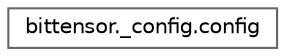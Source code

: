 digraph "Graphical Class Hierarchy"
{
 // LATEX_PDF_SIZE
  bgcolor="transparent";
  edge [fontname=Helvetica,fontsize=10,labelfontname=Helvetica,labelfontsize=10];
  node [fontname=Helvetica,fontsize=10,shape=box,height=0.2,width=0.4];
  rankdir="LR";
  Node0 [label="bittensor._config.config",height=0.2,width=0.4,color="grey40", fillcolor="white", style="filled",URL="$classbittensor_1_1__config_1_1config.html",tooltip=" "];
}
